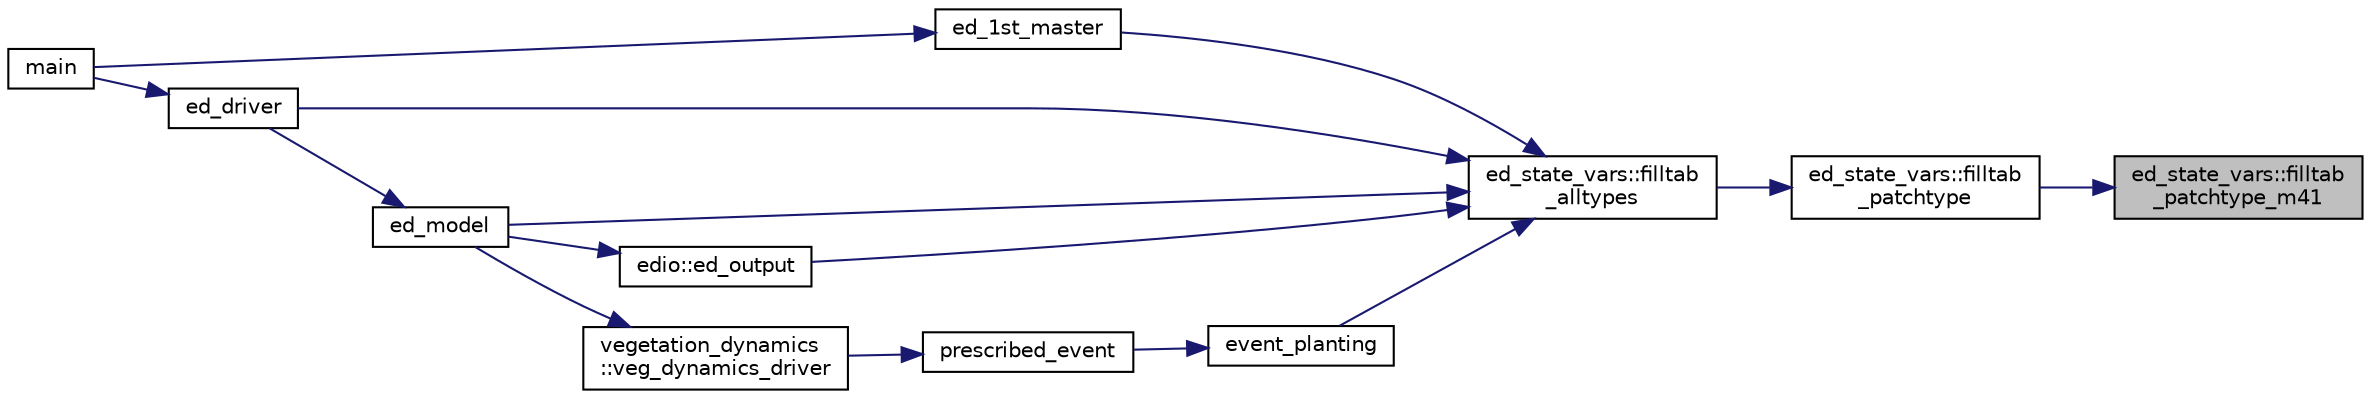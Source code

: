 digraph "ed_state_vars::filltab_patchtype_m41"
{
 // LATEX_PDF_SIZE
  edge [fontname="Helvetica",fontsize="10",labelfontname="Helvetica",labelfontsize="10"];
  node [fontname="Helvetica",fontsize="10",shape=record];
  rankdir="RL";
  Node1 [label="ed_state_vars::filltab\l_patchtype_m41",height=0.2,width=0.4,color="black", fillcolor="grey75", style="filled", fontcolor="black",tooltip="This routine will fill the pointer table with the cohort-level variables (patchtype) that have two di..."];
  Node1 -> Node2 [dir="back",color="midnightblue",fontsize="10",style="solid"];
  Node2 [label="ed_state_vars::filltab\l_patchtype",height=0.2,width=0.4,color="black", fillcolor="white", style="filled",URL="$namespaceed__state__vars.html#ac37a860383b752e5263aa945c99824a9",tooltip="This sub-routine fills in the variable table for cohort-level variables."];
  Node2 -> Node3 [dir="back",color="midnightblue",fontsize="10",style="solid"];
  Node3 [label="ed_state_vars::filltab\l_alltypes",height=0.2,width=0.4,color="black", fillcolor="white", style="filled",URL="$namespaceed__state__vars.html#afdc01451213108f52d4c3ac14a804f74",tooltip="This subroutine is the main driver for filling the variable table (var_table) of ED variables."];
  Node3 -> Node4 [dir="back",color="midnightblue",fontsize="10",style="solid"];
  Node4 [label="ed_1st_master",height=0.2,width=0.4,color="black", fillcolor="white", style="filled",URL="$ed__1st_8_f90.html#a210220ea32a2360ac21ce627205a9316",tooltip=" "];
  Node4 -> Node5 [dir="back",color="midnightblue",fontsize="10",style="solid"];
  Node5 [label="main",height=0.2,width=0.4,color="black", fillcolor="white", style="filled",URL="$edmain_8_f90.html#a8ec2266d83cd6c0b762cbcbc92c0af3d",tooltip=" "];
  Node3 -> Node6 [dir="back",color="midnightblue",fontsize="10",style="solid"];
  Node6 [label="ed_driver",height=0.2,width=0.4,color="black", fillcolor="white", style="filled",URL="$ed__driver_8_f90.html#a5706bd8bee60960fe8166de1870e47da",tooltip=" "];
  Node6 -> Node5 [dir="back",color="midnightblue",fontsize="10",style="solid"];
  Node3 -> Node7 [dir="back",color="midnightblue",fontsize="10",style="solid"];
  Node7 [label="ed_model",height=0.2,width=0.4,color="black", fillcolor="white", style="filled",URL="$ed__model_8_f90.html#a9804b9ca3fcb1b4e17171d786d50c32c",tooltip="Begins, updates, and outputs results from ecosystem simulation."];
  Node7 -> Node6 [dir="back",color="midnightblue",fontsize="10",style="solid"];
  Node3 -> Node8 [dir="back",color="midnightblue",fontsize="10",style="solid"];
  Node8 [label="edio::ed_output",height=0.2,width=0.4,color="black", fillcolor="white", style="filled",URL="$namespaceedio.html#a7ce965022ac8a52d739c5819f06f8e43",tooltip=" "];
  Node8 -> Node7 [dir="back",color="midnightblue",fontsize="10",style="solid"];
  Node3 -> Node9 [dir="back",color="midnightblue",fontsize="10",style="solid"];
  Node9 [label="event_planting",height=0.2,width=0.4,color="black", fillcolor="white", style="filled",URL="$events_8f90.html#a3fcb64b4de4ae9408c3e365f6cbd1be6",tooltip=" "];
  Node9 -> Node10 [dir="back",color="midnightblue",fontsize="10",style="solid"];
  Node10 [label="prescribed_event",height=0.2,width=0.4,color="black", fillcolor="white", style="filled",URL="$events_8f90.html#ad9f17e2da07d80a0734f81d8b2e27d25",tooltip=" "];
  Node10 -> Node11 [dir="back",color="midnightblue",fontsize="10",style="solid"];
  Node11 [label="vegetation_dynamics\l::veg_dynamics_driver",height=0.2,width=0.4,color="black", fillcolor="white", style="filled",URL="$namespacevegetation__dynamics.html#ac0aac7ba29275bab000373bd850a36e6",tooltip=" "];
  Node11 -> Node7 [dir="back",color="midnightblue",fontsize="10",style="solid"];
}
